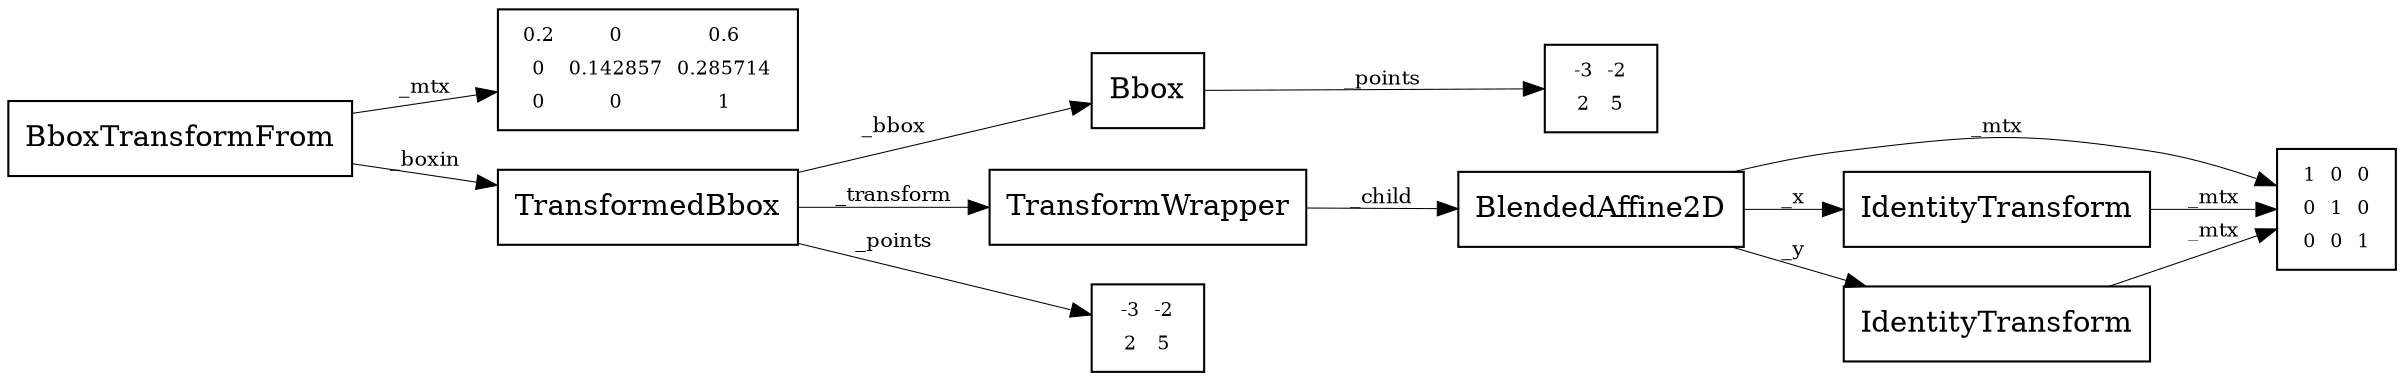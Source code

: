 digraph structs {
rankdir="LR";        
node [shape=record,style=filled];
edge [fontsize=10, penwidth=0.5];
obj_2635422003888[label="BboxTransformFrom",fillcolor=white];
obj_2635421066784[label=<<table border="0"><tr><td>0.2</td><td>0</td><td>0.6</td></tr><tr><td>0</td><td>0.142857</td><td>0.285714</td></tr><tr><td>0</td><td>0</td><td>1</td></tr></table>>,fillcolor=white, fontsize=9];
obj_2635422003888 -> obj_2635421066784[label="_mtx",style=solid];
obj_2635421509336[label="TransformedBbox",fillcolor=white];
obj_2635422003552[label="Bbox",fillcolor=white];
obj_2635422086448[label=<<table border="0"><tr><td>-3</td><td>-2</td></tr><tr><td>2</td><td>5</td></tr></table>>,fillcolor=white, fontsize=9];
obj_2635422003552 -> obj_2635422086448[label="_points",style=solid];
obj_2635421509336 -> obj_2635422003552[label="_bbox",style=solid];
obj_2635421509448[label="TransformWrapper",fillcolor=white];
obj_2635422141800[label="BlendedAffine2D",fillcolor=white];
obj_2635333590752[label=<<table border="0"><tr><td>1</td><td>0</td><td>0</td></tr><tr><td>0</td><td>1</td><td>0</td></tr><tr><td>0</td><td>0</td><td>1</td></tr></table>>,fillcolor=white, fontsize=9];
obj_2635422141800 -> obj_2635333590752[label="_mtx",style=solid];
obj_2635422140736[label="IdentityTransform",fillcolor=white];
obj_2635422140736 -> obj_2635333590752[label="_mtx",style=solid];
obj_2635422141800 -> obj_2635422140736[label="_x",style=solid];
obj_2635422139784[label="IdentityTransform",fillcolor=white];
obj_2635422139784 -> obj_2635333590752[label="_mtx",style=solid];
obj_2635422141800 -> obj_2635422139784[label="_y",style=solid];
obj_2635421509448 -> obj_2635422141800[label="_child",style=solid];
obj_2635421509336 -> obj_2635421509448[label="_transform",style=solid];
obj_2635421789760[label=<<table border="0"><tr><td>-3</td><td>-2</td></tr><tr><td>2</td><td>5</td></tr></table>>,fillcolor=white, fontsize=9];
obj_2635421509336 -> obj_2635421789760[label="_points",style=solid];
obj_2635422003888 -> obj_2635421509336[label="_boxin",style=solid];
}
